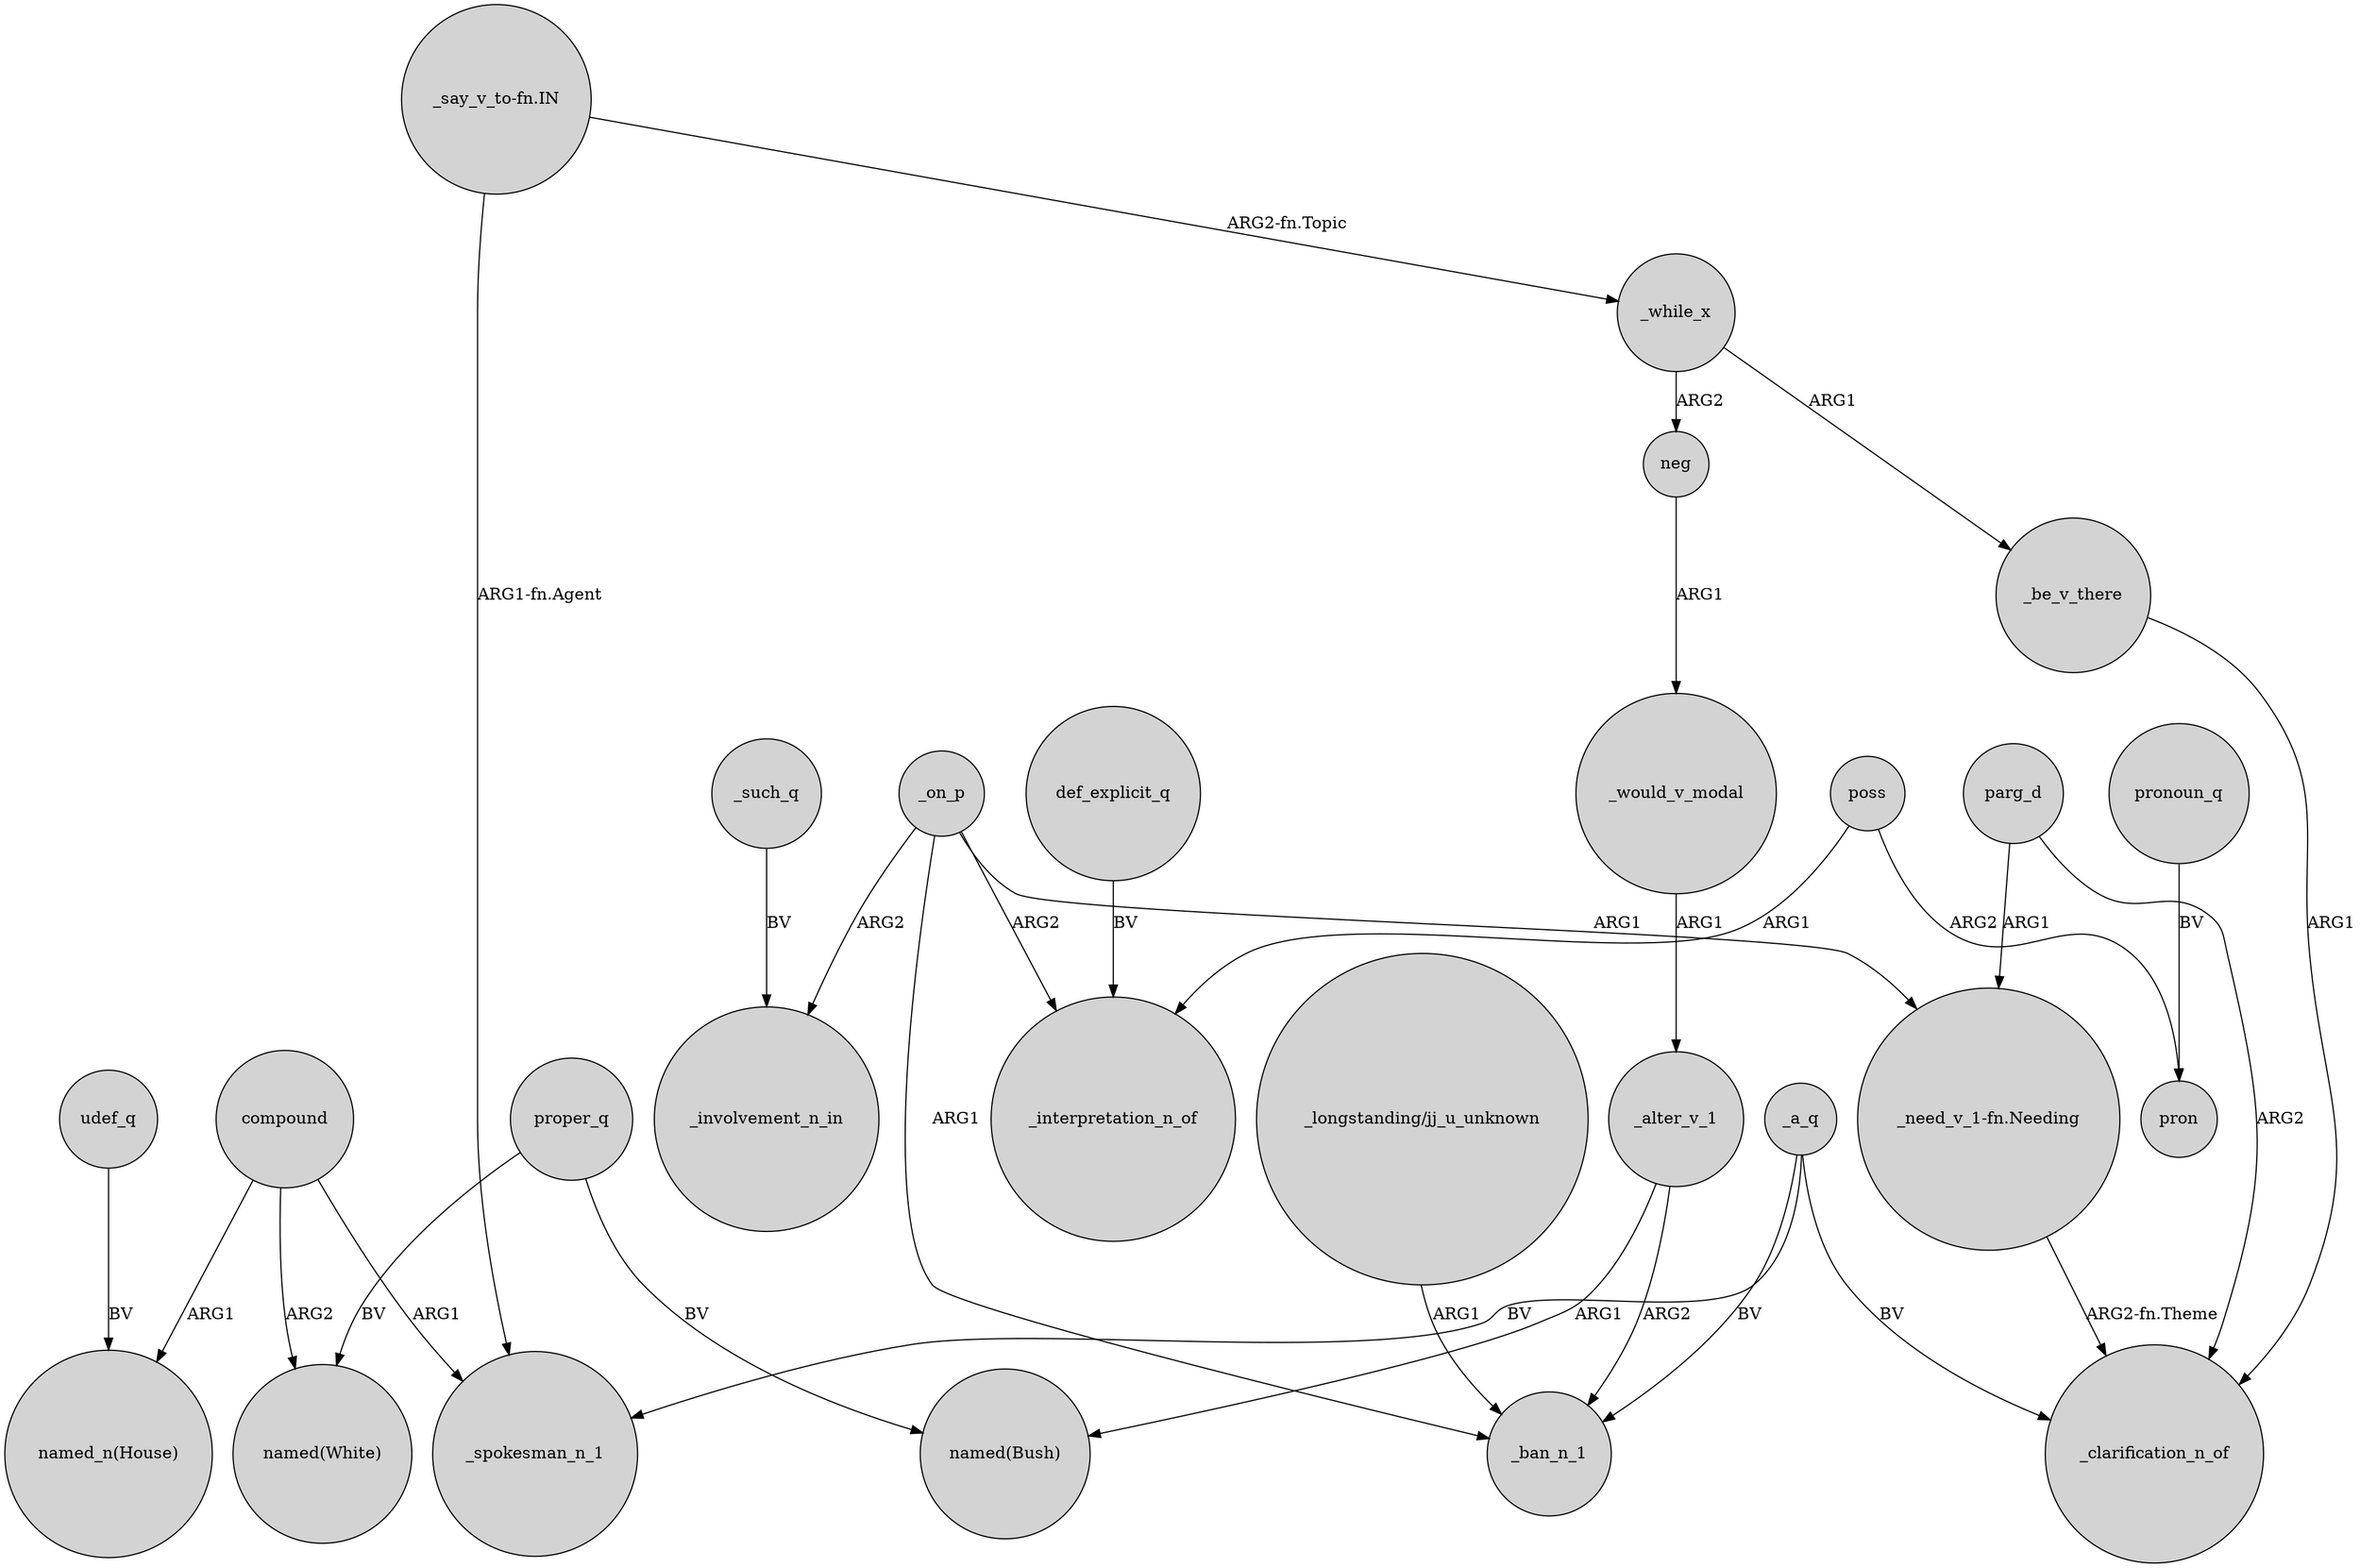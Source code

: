 digraph {
	node [shape=circle style=filled]
	udef_q -> "named_n(House)" [label=BV]
	"_longstanding/jj_u_unknown" -> _ban_n_1 [label=ARG1]
	neg -> _would_v_modal [label=ARG1]
	_on_p -> _interpretation_n_of [label=ARG2]
	poss -> pron [label=ARG2]
	_on_p -> _involvement_n_in [label=ARG2]
	_such_q -> _involvement_n_in [label=BV]
	_a_q -> _ban_n_1 [label=BV]
	compound -> "named(White)" [label=ARG2]
	_alter_v_1 -> _ban_n_1 [label=ARG2]
	compound -> "named_n(House)" [label=ARG1]
	_a_q -> _clarification_n_of [label=BV]
	_would_v_modal -> _alter_v_1 [label=ARG1]
	"_say_v_to-fn.IN" -> _spokesman_n_1 [label="ARG1-fn.Agent"]
	_on_p -> _ban_n_1 [label=ARG1]
	proper_q -> "named(White)" [label=BV]
	pronoun_q -> pron [label=BV]
	compound -> _spokesman_n_1 [label=ARG1]
	parg_d -> "_need_v_1-fn.Needing" [label=ARG1]
	_while_x -> _be_v_there [label=ARG1]
	def_explicit_q -> _interpretation_n_of [label=BV]
	"_say_v_to-fn.IN" -> _while_x [label="ARG2-fn.Topic"]
	proper_q -> "named(Bush)" [label=BV]
	_alter_v_1 -> "named(Bush)" [label=ARG1]
	_while_x -> neg [label=ARG2]
	_on_p -> "_need_v_1-fn.Needing" [label=ARG1]
	_a_q -> _spokesman_n_1 [label=BV]
	parg_d -> _clarification_n_of [label=ARG2]
	_be_v_there -> _clarification_n_of [label=ARG1]
	"_need_v_1-fn.Needing" -> _clarification_n_of [label="ARG2-fn.Theme"]
	poss -> _interpretation_n_of [label=ARG1]
}
